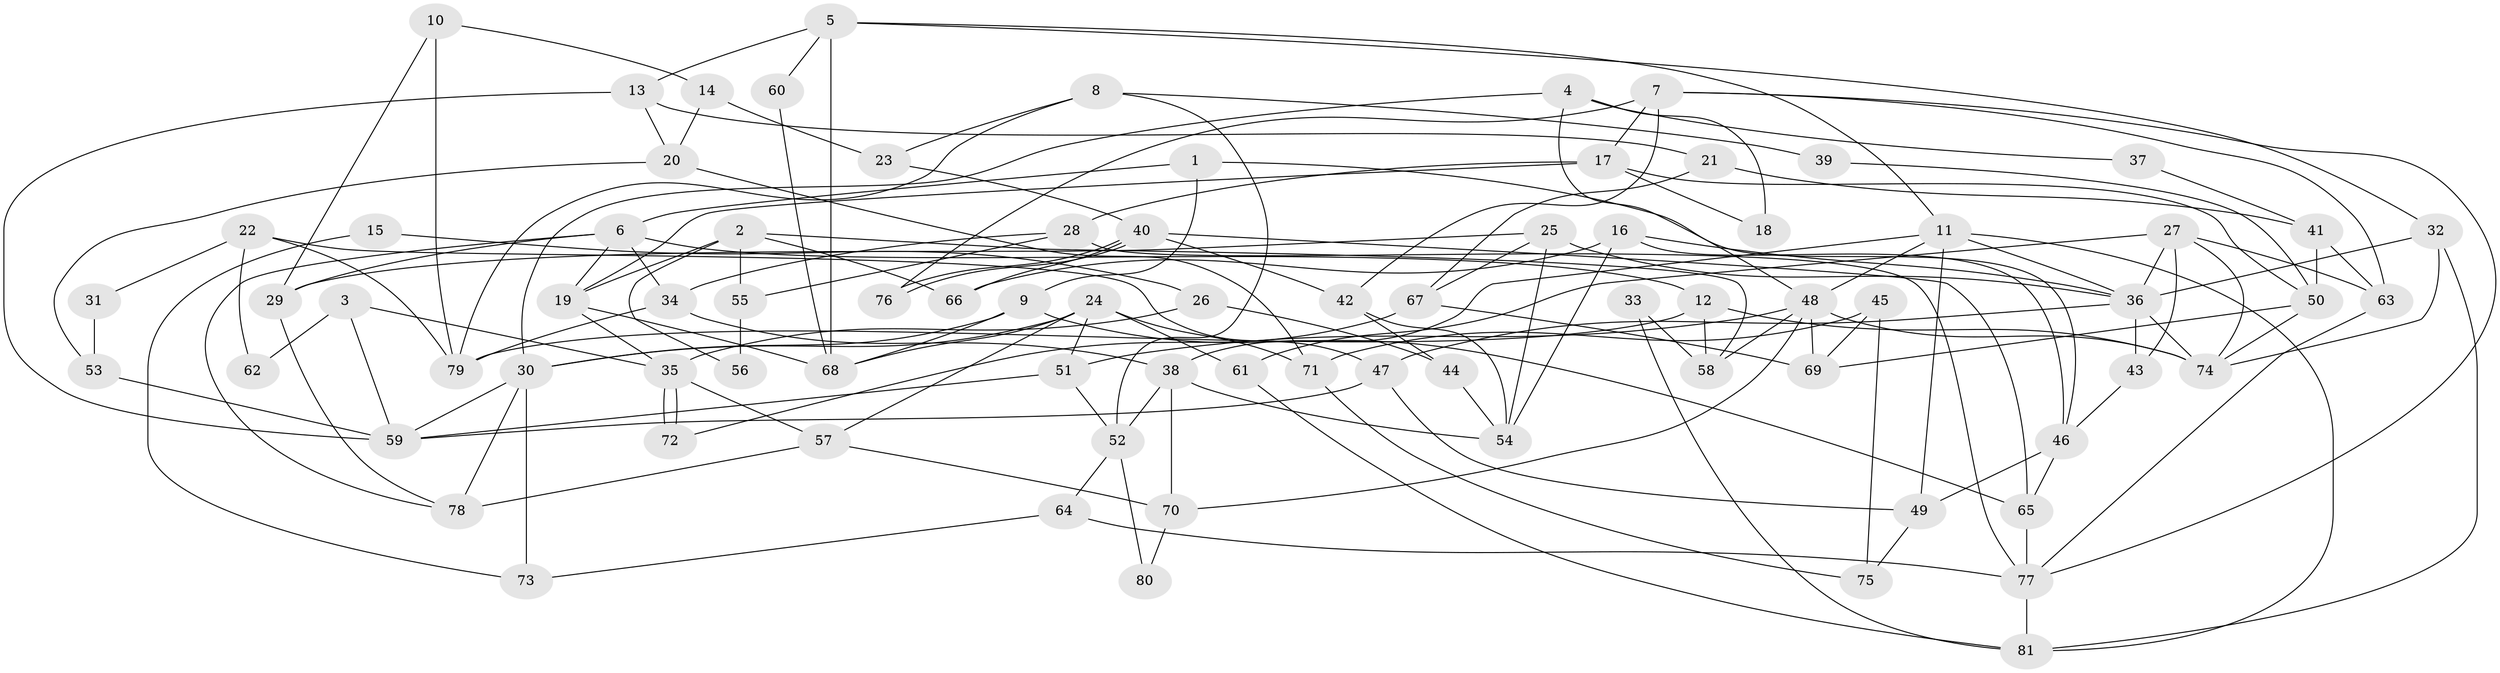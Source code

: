 // Generated by graph-tools (version 1.1) at 2025/02/03/09/25 03:02:02]
// undirected, 81 vertices, 162 edges
graph export_dot {
graph [start="1"]
  node [color=gray90,style=filled];
  1;
  2;
  3;
  4;
  5;
  6;
  7;
  8;
  9;
  10;
  11;
  12;
  13;
  14;
  15;
  16;
  17;
  18;
  19;
  20;
  21;
  22;
  23;
  24;
  25;
  26;
  27;
  28;
  29;
  30;
  31;
  32;
  33;
  34;
  35;
  36;
  37;
  38;
  39;
  40;
  41;
  42;
  43;
  44;
  45;
  46;
  47;
  48;
  49;
  50;
  51;
  52;
  53;
  54;
  55;
  56;
  57;
  58;
  59;
  60;
  61;
  62;
  63;
  64;
  65;
  66;
  67;
  68;
  69;
  70;
  71;
  72;
  73;
  74;
  75;
  76;
  77;
  78;
  79;
  80;
  81;
  1 -- 6;
  1 -- 46;
  1 -- 9;
  2 -- 66;
  2 -- 19;
  2 -- 55;
  2 -- 56;
  2 -- 58;
  3 -- 35;
  3 -- 59;
  3 -- 62;
  4 -- 30;
  4 -- 48;
  4 -- 18;
  4 -- 37;
  5 -- 32;
  5 -- 11;
  5 -- 13;
  5 -- 60;
  5 -- 68;
  6 -- 12;
  6 -- 78;
  6 -- 19;
  6 -- 29;
  6 -- 34;
  7 -- 17;
  7 -- 42;
  7 -- 63;
  7 -- 76;
  7 -- 77;
  8 -- 52;
  8 -- 79;
  8 -- 23;
  8 -- 39;
  9 -- 68;
  9 -- 30;
  9 -- 65;
  10 -- 14;
  10 -- 79;
  10 -- 29;
  11 -- 38;
  11 -- 48;
  11 -- 36;
  11 -- 49;
  11 -- 81;
  12 -- 58;
  12 -- 74;
  12 -- 79;
  13 -- 59;
  13 -- 20;
  13 -- 21;
  14 -- 20;
  14 -- 23;
  15 -- 73;
  15 -- 26;
  16 -- 46;
  16 -- 36;
  16 -- 54;
  16 -- 66;
  17 -- 19;
  17 -- 50;
  17 -- 18;
  17 -- 28;
  19 -- 68;
  19 -- 35;
  20 -- 71;
  20 -- 53;
  21 -- 67;
  21 -- 41;
  22 -- 79;
  22 -- 47;
  22 -- 31;
  22 -- 62;
  23 -- 40;
  24 -- 30;
  24 -- 61;
  24 -- 51;
  24 -- 57;
  24 -- 68;
  24 -- 71;
  25 -- 29;
  25 -- 36;
  25 -- 54;
  25 -- 67;
  26 -- 44;
  26 -- 35;
  27 -- 63;
  27 -- 74;
  27 -- 36;
  27 -- 43;
  27 -- 61;
  28 -- 77;
  28 -- 34;
  28 -- 55;
  29 -- 78;
  30 -- 78;
  30 -- 59;
  30 -- 73;
  31 -- 53;
  32 -- 36;
  32 -- 81;
  32 -- 74;
  33 -- 58;
  33 -- 81;
  34 -- 38;
  34 -- 79;
  35 -- 72;
  35 -- 72;
  35 -- 57;
  36 -- 43;
  36 -- 47;
  36 -- 74;
  37 -- 41;
  38 -- 54;
  38 -- 52;
  38 -- 70;
  39 -- 50;
  40 -- 65;
  40 -- 76;
  40 -- 76;
  40 -- 42;
  40 -- 66;
  41 -- 63;
  41 -- 50;
  42 -- 54;
  42 -- 44;
  43 -- 46;
  44 -- 54;
  45 -- 69;
  45 -- 71;
  45 -- 75;
  46 -- 49;
  46 -- 65;
  47 -- 59;
  47 -- 49;
  48 -- 70;
  48 -- 74;
  48 -- 51;
  48 -- 58;
  48 -- 69;
  49 -- 75;
  50 -- 74;
  50 -- 69;
  51 -- 52;
  51 -- 59;
  52 -- 64;
  52 -- 80;
  53 -- 59;
  55 -- 56;
  57 -- 70;
  57 -- 78;
  60 -- 68;
  61 -- 81;
  63 -- 77;
  64 -- 77;
  64 -- 73;
  65 -- 77;
  67 -- 69;
  67 -- 72;
  70 -- 80;
  71 -- 75;
  77 -- 81;
}
